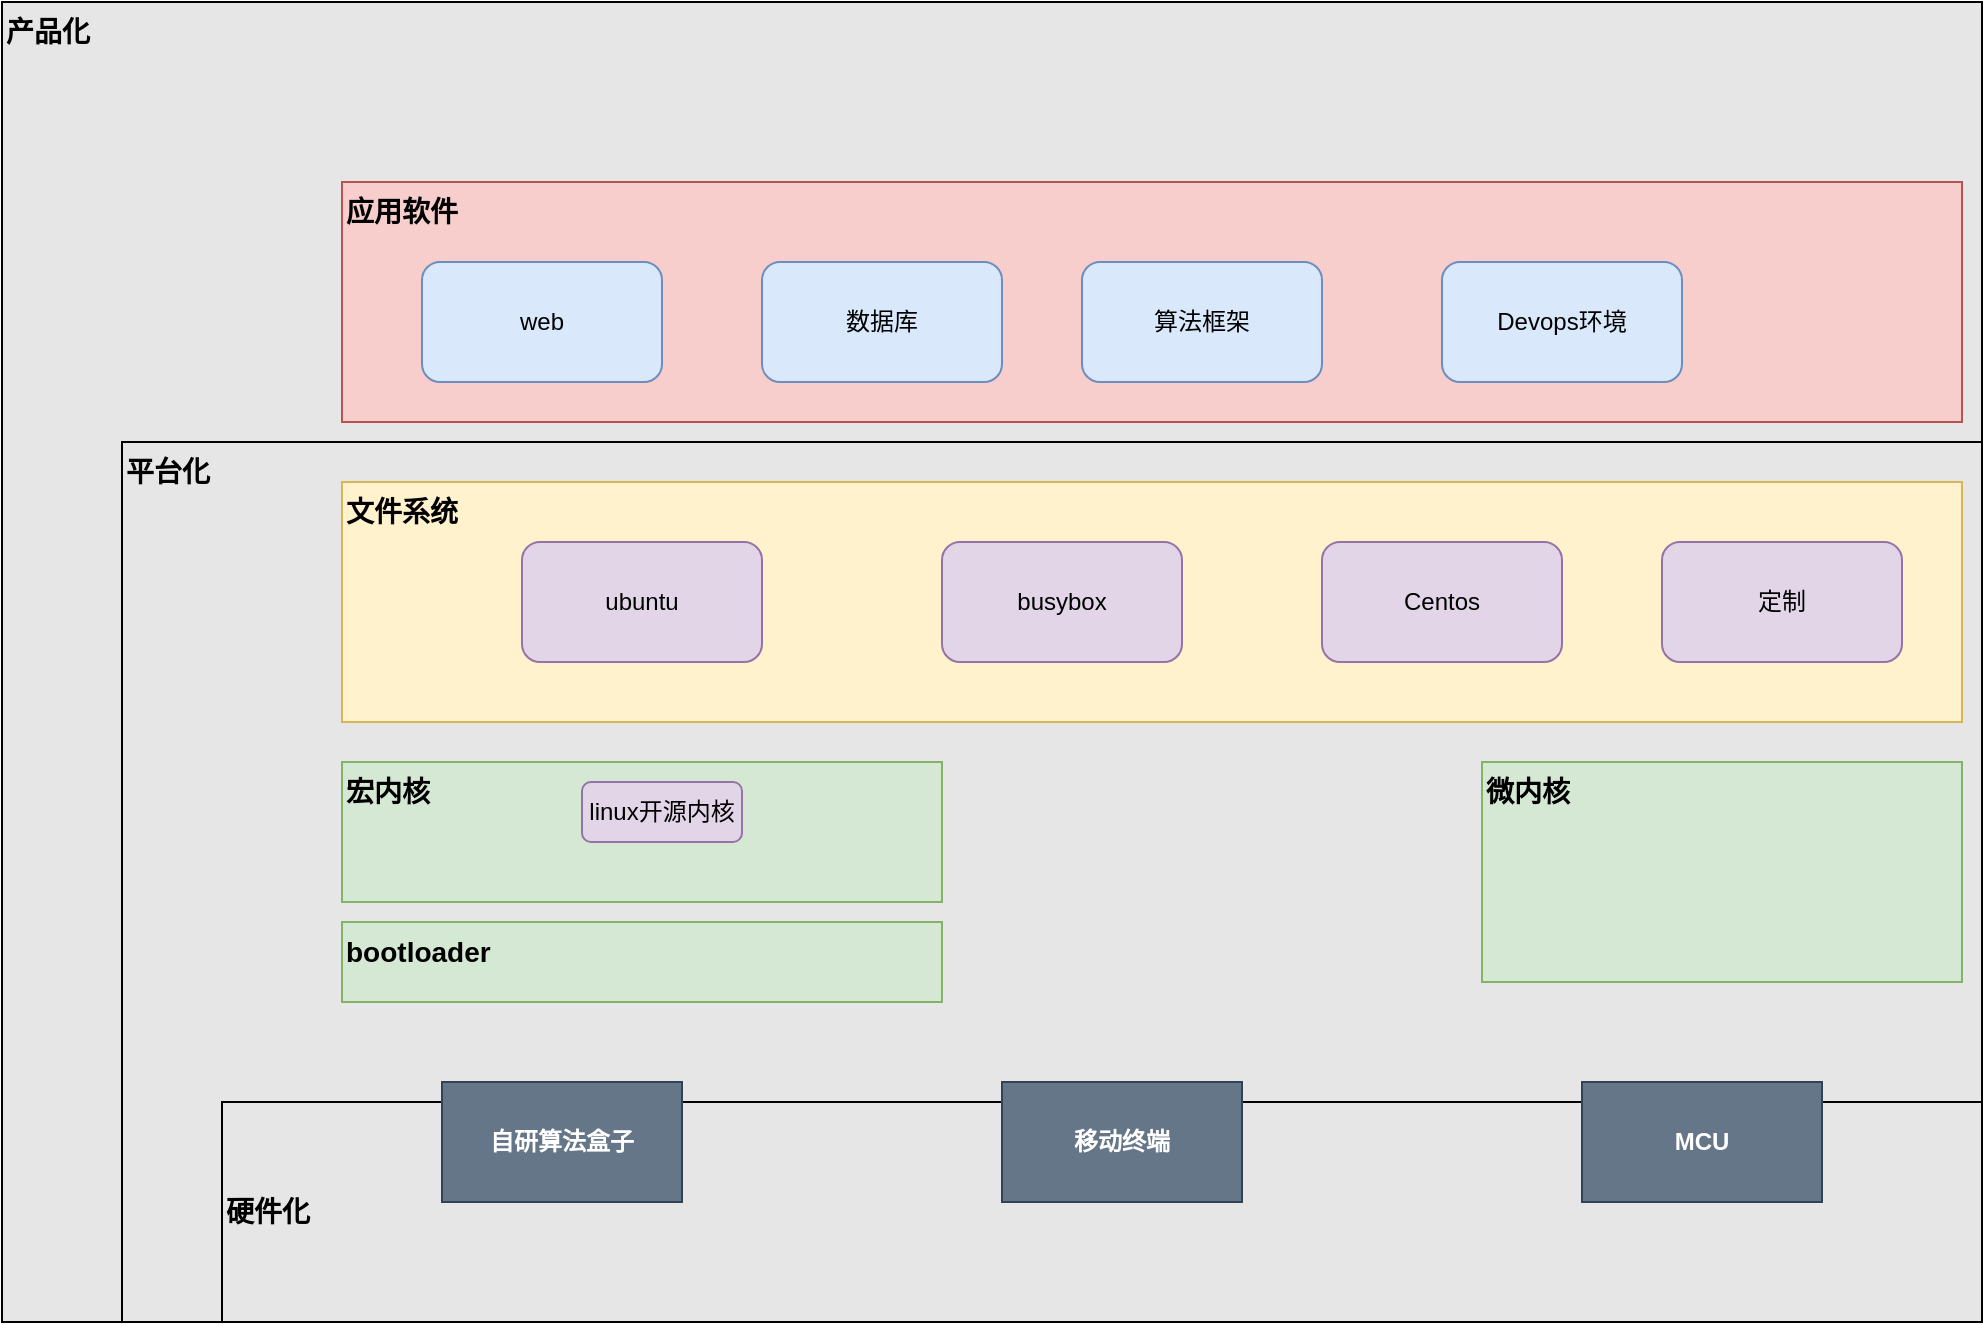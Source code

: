<mxfile version="13.6.0" type="github">
  <diagram name="Page-1" id="9361dd3d-8414-5efd-6122-117bd74ce7a7">
    <mxGraphModel dx="3022" dy="1562" grid="1" gridSize="10" guides="1" tooltips="1" connect="1" arrows="1" fold="1" page="0" pageScale="1.5" pageWidth="826" pageHeight="1169" background="#ffffff" math="0" shadow="0">
      <root>
        <mxCell id="0" />
        <mxCell id="1" parent="0" />
        <mxCell id="cYNA4GrkxNQ827yxEtgL-3" value="产品化" style="rounded=0;whiteSpace=wrap;html=1;fillColor=#E6E6E6;fontSize=14;align=left;fontStyle=1;verticalAlign=top;" vertex="1" parent="1">
          <mxGeometry x="-1600" y="-760" width="990" height="660" as="geometry" />
        </mxCell>
        <mxCell id="cYNA4GrkxNQ827yxEtgL-4" value="平台化" style="rounded=0;whiteSpace=wrap;html=1;fillColor=#E6E6E6;fontSize=14;align=left;verticalAlign=top;fontStyle=1" vertex="1" parent="1">
          <mxGeometry x="-1540" y="-540" width="930" height="440" as="geometry" />
        </mxCell>
        <mxCell id="cYNA4GrkxNQ827yxEtgL-5" value="硬件化" style="rounded=0;whiteSpace=wrap;html=1;fillColor=#E6E6E6;fontSize=14;align=left;fontStyle=1" vertex="1" parent="1">
          <mxGeometry x="-1490" y="-210" width="880" height="110" as="geometry" />
        </mxCell>
        <mxCell id="s2ZySxg1d-m6GW3_x3Qq-93" value="宏内核" style="rounded=0;whiteSpace=wrap;html=1;align=left;verticalAlign=top;fillColor=#d5e8d4;strokeColor=#82b366;fontStyle=1;fontSize=14;" parent="1" vertex="1">
          <mxGeometry x="-1430" y="-380" width="300" height="70" as="geometry" />
        </mxCell>
        <mxCell id="s2ZySxg1d-m6GW3_x3Qq-94" value="文件系统" style="rounded=0;whiteSpace=wrap;html=1;align=left;verticalAlign=top;fontStyle=1;fontSize=14;fillColor=#fff2cc;strokeColor=#d6b656;" parent="1" vertex="1">
          <mxGeometry x="-1430" y="-520" width="810" height="120" as="geometry" />
        </mxCell>
        <mxCell id="s2ZySxg1d-m6GW3_x3Qq-95" value="应用软件" style="rounded=0;whiteSpace=wrap;html=1;align=left;verticalAlign=top;fontStyle=1;fontSize=14;fillColor=#f8cecc;strokeColor=#b85450;" parent="1" vertex="1">
          <mxGeometry x="-1430" y="-670" width="810" height="120" as="geometry" />
        </mxCell>
        <mxCell id="s2ZySxg1d-m6GW3_x3Qq-97" value="ubuntu" style="rounded=1;whiteSpace=wrap;html=1;align=center;fillColor=#e1d5e7;strokeColor=#9673a6;" parent="1" vertex="1">
          <mxGeometry x="-1340" y="-490" width="120" height="60" as="geometry" />
        </mxCell>
        <mxCell id="s2ZySxg1d-m6GW3_x3Qq-99" value="busybox" style="rounded=1;whiteSpace=wrap;html=1;align=center;fillColor=#e1d5e7;strokeColor=#9673a6;" parent="1" vertex="1">
          <mxGeometry x="-1130" y="-490" width="120" height="60" as="geometry" />
        </mxCell>
        <mxCell id="s2ZySxg1d-m6GW3_x3Qq-100" value="定制" style="rounded=1;whiteSpace=wrap;html=1;align=center;fillColor=#e1d5e7;strokeColor=#9673a6;" parent="1" vertex="1">
          <mxGeometry x="-770" y="-490" width="120" height="60" as="geometry" />
        </mxCell>
        <mxCell id="s2ZySxg1d-m6GW3_x3Qq-101" value="bootloader" style="rounded=0;whiteSpace=wrap;html=1;align=left;verticalAlign=top;fillColor=#d5e8d4;strokeColor=#82b366;fontStyle=1;fontSize=14;" parent="1" vertex="1">
          <mxGeometry x="-1430" y="-300" width="300" height="40" as="geometry" />
        </mxCell>
        <mxCell id="s2ZySxg1d-m6GW3_x3Qq-102" value="linux开源内核" style="rounded=1;whiteSpace=wrap;html=1;align=center;fillColor=#e1d5e7;strokeColor=#9673a6;" parent="1" vertex="1">
          <mxGeometry x="-1310" y="-370" width="80" height="30" as="geometry" />
        </mxCell>
        <mxCell id="s2ZySxg1d-m6GW3_x3Qq-105" value="微内核" style="rounded=0;whiteSpace=wrap;html=1;align=left;verticalAlign=top;fillColor=#d5e8d4;strokeColor=#82b366;fontStyle=1;fontSize=14;" parent="1" vertex="1">
          <mxGeometry x="-860" y="-380" width="240" height="110" as="geometry" />
        </mxCell>
        <mxCell id="s2ZySxg1d-m6GW3_x3Qq-107" value="Centos" style="rounded=1;whiteSpace=wrap;html=1;align=center;fillColor=#e1d5e7;strokeColor=#9673a6;" parent="1" vertex="1">
          <mxGeometry x="-940" y="-490" width="120" height="60" as="geometry" />
        </mxCell>
        <mxCell id="s2ZySxg1d-m6GW3_x3Qq-108" value="web" style="rounded=1;whiteSpace=wrap;html=1;align=center;fillColor=#dae8fc;strokeColor=#6c8ebf;" parent="1" vertex="1">
          <mxGeometry x="-1390" y="-630" width="120" height="60" as="geometry" />
        </mxCell>
        <mxCell id="s2ZySxg1d-m6GW3_x3Qq-109" value="数据库" style="rounded=1;whiteSpace=wrap;html=1;align=center;fillColor=#dae8fc;strokeColor=#6c8ebf;" parent="1" vertex="1">
          <mxGeometry x="-1220" y="-630" width="120" height="60" as="geometry" />
        </mxCell>
        <mxCell id="s2ZySxg1d-m6GW3_x3Qq-110" value="算法框架" style="rounded=1;whiteSpace=wrap;html=1;align=center;fillColor=#dae8fc;strokeColor=#6c8ebf;" parent="1" vertex="1">
          <mxGeometry x="-1060" y="-630" width="120" height="60" as="geometry" />
        </mxCell>
        <mxCell id="s2ZySxg1d-m6GW3_x3Qq-111" value="Devops环境" style="rounded=1;whiteSpace=wrap;html=1;align=center;fillColor=#dae8fc;strokeColor=#6c8ebf;" parent="1" vertex="1">
          <mxGeometry x="-880" y="-630" width="120" height="60" as="geometry" />
        </mxCell>
        <mxCell id="s2ZySxg1d-m6GW3_x3Qq-89" value="自研算法盒子" style="rounded=0;whiteSpace=wrap;html=1;labelBackgroundColor=none;fillColor=#647687;strokeColor=#314354;fontColor=#ffffff;fontStyle=1" parent="1" vertex="1">
          <mxGeometry x="-1380" y="-220" width="120" height="60" as="geometry" />
        </mxCell>
        <mxCell id="s2ZySxg1d-m6GW3_x3Qq-112" value="MCU" style="rounded=0;whiteSpace=wrap;html=1;labelBackgroundColor=none;fillColor=#647687;strokeColor=#314354;fontColor=#ffffff;fontStyle=1" parent="1" vertex="1">
          <mxGeometry x="-810" y="-220" width="120" height="60" as="geometry" />
        </mxCell>
        <mxCell id="s2ZySxg1d-m6GW3_x3Qq-113" value="移动终端" style="rounded=0;whiteSpace=wrap;html=1;labelBackgroundColor=none;fillColor=#647687;strokeColor=#314354;fontColor=#ffffff;fontStyle=1" parent="1" vertex="1">
          <mxGeometry x="-1100" y="-220" width="120" height="60" as="geometry" />
        </mxCell>
      </root>
    </mxGraphModel>
  </diagram>
</mxfile>
